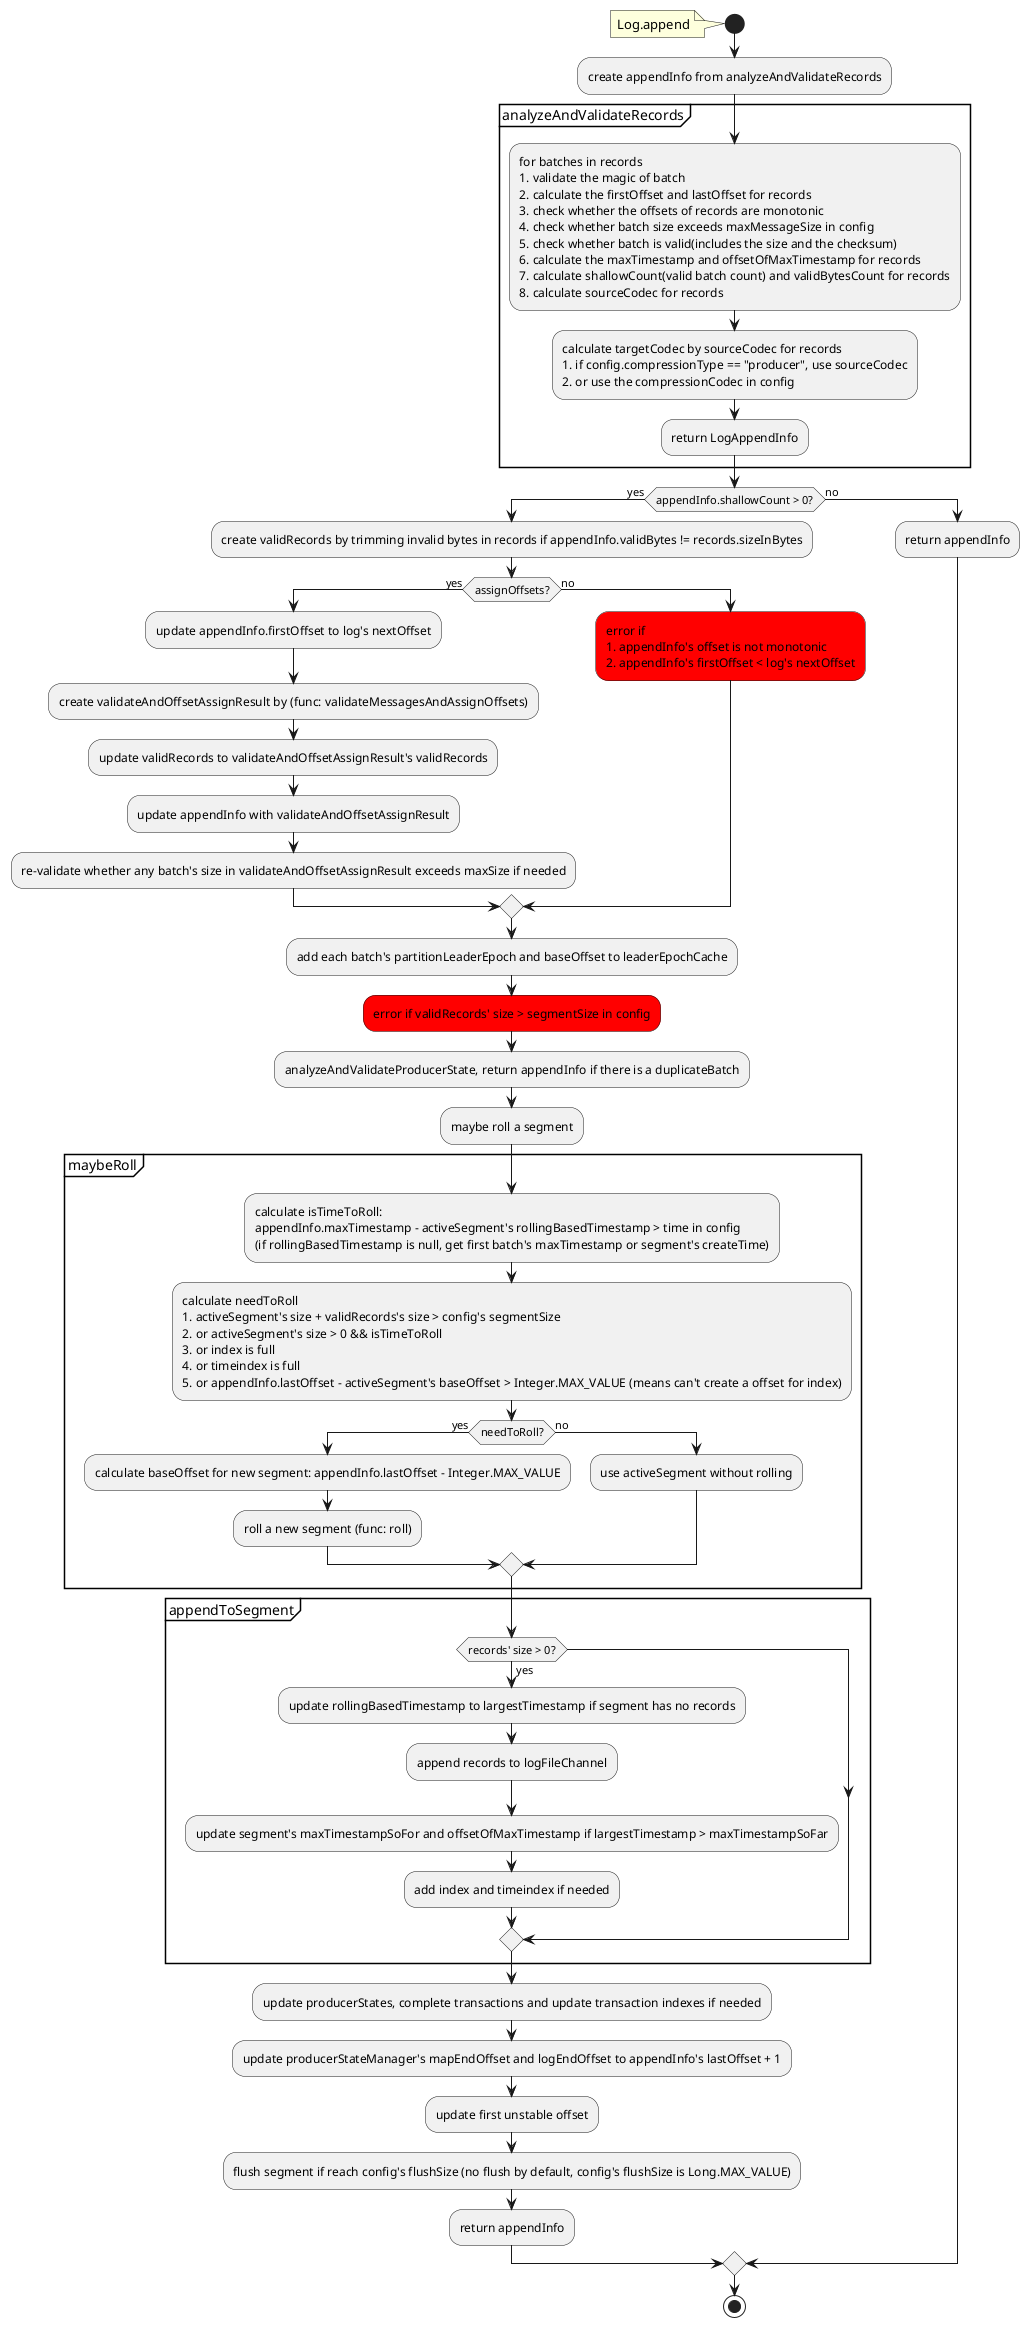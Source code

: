 @startuml
start
note left: Log.append
:create appendInfo from analyzeAndValidateRecords;
partition analyzeAndValidateRecords {
	:for batches in records
	1. validate the magic of batch
	2. calculate the firstOffset and lastOffset for records
	3. check whether the offsets of records are monotonic
	4. check whether batch size exceeds maxMessageSize in config
	5. check whether batch is valid(includes the size and the checksum)
	6. calculate the maxTimestamp and offsetOfMaxTimestamp for records
	7. calculate shallowCount(valid batch count) and validBytesCount for records
	8. calculate sourceCodec for records;

	:calculate targetCodec by sourceCodec for records
	1. if config.compressionType == "producer", use sourceCodec
	2. or use the compressionCodec in config;

	:return LogAppendInfo;
}

if (appendInfo.shallowCount > 0?) then(yes)
	:create validRecords by trimming invalid bytes in records if appendInfo.validBytes != records.sizeInBytes;

	if (assignOffsets?) then(yes)
		:update appendInfo.firstOffset to log's nextOffset;
		:create validateAndOffsetAssignResult by (func: validateMessagesAndAssignOffsets);
		:update validRecords to validateAndOffsetAssignResult's validRecords;
		:update appendInfo with validateAndOffsetAssignResult;
		:re-validate whether any batch's size in validateAndOffsetAssignResult exceeds maxSize if needed;
	else(no)
		#Red:error if 
		1. appendInfo's offset is not monotonic
		2. appendInfo's firstOffset < log's nextOffset;
	endif

	:add each batch's partitionLeaderEpoch and baseOffset to leaderEpochCache;
	#Red:error if validRecords' size > segmentSize in config;
	:analyzeAndValidateProducerState, return appendInfo if there is a duplicateBatch;

	:maybe roll a segment;
	partition maybeRoll {
		:calculate isTimeToRoll:
		appendInfo.maxTimestamp - activeSegment's rollingBasedTimestamp > time in config
		(if rollingBasedTimestamp is null, get first batch's maxTimestamp or segment's createTime);

		:calculate needToRoll
		1. activeSegment's size + validRecords's size > config's segmentSize
		2. or activeSegment's size > 0 && isTimeToRoll
		3. or index is full 
		4. or timeindex is full
		5. or appendInfo.lastOffset - activeSegment's baseOffset > Integer.MAX_VALUE (means can't create a offset for index);

		if (needToRoll?) then(yes)
			:calculate baseOffset for new segment: appendInfo.lastOffset - Integer.MAX_VALUE;
			:roll a new segment (func: roll);
		else(no)
			:use activeSegment without rolling;
		endif
	}

	partition appendToSegment {
		if (records' size > 0?) then(yes)
			:update rollingBasedTimestamp to largestTimestamp if segment has no records;
			:append records to logFileChannel;
			:update segment's maxTimestampSoFor and offsetOfMaxTimestamp if largestTimestamp > maxTimestampSoFar;
			:add index and timeindex if needed;
		endif
	}

	:update producerStates, complete transactions and update transaction indexes if needed;
	:update producerStateManager's mapEndOffset and logEndOffset to appendInfo's lastOffset + 1;
	:update first unstable offset;
	:flush segment if reach config's flushSize (no flush by default, config's flushSize is Long.MAX_VALUE);
	:return appendInfo;
else(no)
	:return appendInfo;
endif
stop
@enduml
